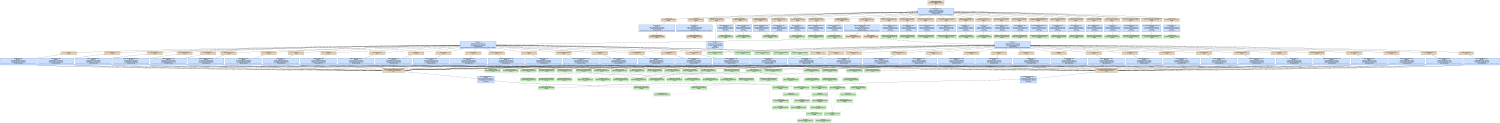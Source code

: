 digraph DreamCatcher {
   size = "10.000000,8.500000";
   concentrate = false;

   node [ shape = box, style = filled, color = "0.3 0.5 0.6", fillcolor = "0.3 0.2 0.9", fontname = "Monaco", fontsize = "9" ];
   n00001 [ label = "Release/DreamCatcher.app\n1fcf1aed332b95cb0cd5bf24de0829dc\nMissing", color = "0.1 0.5 0.5", fillcolor = "0.1 0.2 0.9", peripheries = 3 ];
   n00002 [ label = "Contents/Info.plist\nc8097ae74afd6f5ccbabd965fe4af973\nMissing", color = "0.1 0.5 0.5", fillcolor = "0.1 0.2 0.9" ];
   n00003 [ label = "DreamCatcher.build/Info.plist\n00000000000000000000000000000000\nMissing", color = "0.1 0.5 0.5", fillcolor = "0.1 0.2 0.9" ];
   n00004 [ label = "Contents/PkgInfo\n1898711c08ea311fb9b554847e3a1a85\nMissing", color = "0.1 0.5 0.5", fillcolor = "0.1 0.2 0.9" ];
   n00005 [ label = "DreamCatcher.build/PkgInfo\n00000000000000000000000000000000\nMissing", color = "0.1 0.5 0.5", fillcolor = "0.1 0.2 0.9" ];
   n00006 [ label = "Frameworks/AGRegex.framework\n171a45c9c15b287200cb28f7203f492d\nMissing", color = "0.1 0.5 0.5", fillcolor = "0.1 0.2 0.9" ];
   n00007 [ label = "DreamCatcher/AGRegex.framework[C]\n000000004375f11a00000000000000cc\nUpToDate" ];
   n00008 [ label = "English.lproj/MainMenu.nib\n26cc57f82ded7cca96f7ee790ce9d1d8\nMissing", color = "0.1 0.5 0.5", fillcolor = "0.1 0.2 0.9" ];
   n00009 [ label = "English.lproj/MainMenu.nib\n0000000043753cf80000000000000110\nUpToDate" ];
   n00010 [ label = "English.lproj/MyDocument.nib\nfaa8be9ebf49491e504dc2f5aa4f4d22\nMissing", color = "0.1 0.5 0.5", fillcolor = "0.1 0.2 0.9" ];
   n00011 [ label = "English.lproj/MyDocument.nib\n000000004308dd3f00000000000000cc\nUpToDate" ];
   n00012 [ label = "Resources/DreamCatcher.icns\n000000004308dd3e000000000000c2e4\nMissing", color = "0.1 0.5 0.5", fillcolor = "0.1 0.2 0.9" ];
   n00013 [ label = "DreamCatcher/DreamCatcher.icns\n000000004308dd3e000000000000c2e4\nUpToDate" ];
   n00014 [ label = "Resources/Credits.rtf\nbaaf8c137d96ff2e877dcd16c449e84e\nMissing", color = "0.1 0.5 0.5", fillcolor = "0.1 0.2 0.9" ];
   n00015 [ label = "DreamCatcher/Credits.rtf\n0000000043782c640000000000000187\nUpToDate" ];
   n00016 [ label = "Resources/DreamCatcher-Info.plist\n9a695a4586c6a251fb4a70a35ba59a80\nMissing", color = "0.1 0.5 0.5", fillcolor = "0.1 0.2 0.9" ];
   n00017 [ label = "DreamCatcher/DreamCatcher-Info.plist\n0000000044451ab5000000000000084d\nUpToDate" ];
   n00018 [ label = "English.lproj/Preferences.nib\n02b0cefbde687ec8fdce5df68cc43b8c\nMissing", color = "0.1 0.5 0.5", fillcolor = "0.1 0.2 0.9" ];
   n00019 [ label = "English.lproj/Preferences.nib\n00000000444873850000000000000110\nUpToDate" ];
   n00020 [ label = "ppc/MyDocument.o\n69d2977a4129f390bec770e290915349\nMissing", color = "0.1 0.5 0.5", fillcolor = "0.1 0.2 0.9" ];
   n00021 [ label = "Headers/AppKit.h\n000000004385bc150000000000001504\nUpToDate" ];
   n00022 [ label = "AppKit-ausahgauywlhbgcqekinalaiwwdd/AppKit.h.gch\n9d212daf88ebf1522377d479e9d5f62d\nMissing", color = "0.1 0.5 0.5", fillcolor = "0.1 0.2 0.9", peripheries = 3 ];
   n00023 [ label = "DreamCatcher/MyDocument.m\n00000000437539a20000000000007376\nUpToDate" ];
   n00024 [ label = "i386/MyDocument.o\n25a5b710b7bc48fbf38a244c84deb81e\nMissing", color = "0.1 0.5 0.5", fillcolor = "0.1 0.2 0.9" ];
   n00025 [ label = "AppKit-aqewydexorohcadavxupqzzvfews/AppKit.h.gch\n41f7ab6525cb5a28a404517ac83f670c\nMissing", color = "0.1 0.5 0.5", fillcolor = "0.1 0.2 0.9", peripheries = 3 ];
   n00026 [ label = "ppc/GUIMain.o\ndd79fa3ed39f18194fbcac1e5daba449\nMissing", color = "0.1 0.5 0.5", fillcolor = "0.1 0.2 0.9" ];
   n00027 [ label = "DreamCatcher/GUIMain.m\n0000000043e795f20000000000000078\nUpToDate" ];
   n00028 [ label = "i386/GUIMain.o\nfb8219e8f231a7dde3bca3c27d72b636\nMissing", color = "0.1 0.5 0.5", fillcolor = "0.1 0.2 0.9" ];
   n00029 [ label = "ppc/Page.o\n63a4b24d779cc7864440a760d3c81275\nMissing", color = "0.1 0.5 0.5", fillcolor = "0.1 0.2 0.9" ];
   n00030 [ label = "DreamCatcher/Page.m\n000000004308dd4100000000000001b5\nUpToDate" ];
   n00031 [ label = "i386/Page.o\n70e66a5a21efdc2bb07b2b4e28df729c\nMissing", color = "0.1 0.5 0.5", fillcolor = "0.1 0.2 0.9" ];
   n00032 [ label = "ppc/Spider.o\n0bbbf4c27b8386bec93d7175a0b8199f\nMissing", color = "0.1 0.5 0.5", fillcolor = "0.1 0.2 0.9" ];
   n00033 [ label = "DreamCatcher/Spider.m\n000000004470a15500000000000024ab\nUpToDate" ];
   n00034 [ label = "i386/Spider.o\ndd3943b2180d464a39d93ace637db90d\nMissing", color = "0.1 0.5 0.5", fillcolor = "0.1 0.2 0.9" ];
   n00035 [ label = "ppc/ConditionVariable.o\n93a6d2c1d1368985bcdb0eac62d2437f\nMissing", color = "0.1 0.5 0.5", fillcolor = "0.1 0.2 0.9" ];
   n00036 [ label = "DreamCatcher/ConditionVariable.m\n000000004470a11e0000000000000928\nUpToDate" ];
   n00037 [ label = "i386/ConditionVariable.o\n4af634f441c89df4d123e9bddbe09cef\nMissing", color = "0.1 0.5 0.5", fillcolor = "0.1 0.2 0.9" ];
   n00038 [ label = "ppc/Response.o\n1af30f0cd6406610e46403504225e01e\nMissing", color = "0.1 0.5 0.5", fillcolor = "0.1 0.2 0.9" ];
   n00039 [ label = "DreamCatcher/Response.m\n000000004308dd410000000000000118\nUpToDate" ];
   n00040 [ label = "i386/Response.o\n4bd59181034920d51169a4dd3184e224\nMissing", color = "0.1 0.5 0.5", fillcolor = "0.1 0.2 0.9" ];
   n00041 [ label = "ppc/ErrorResponse.o\nf2d295f26e956578372c90ec652e3c93\nMissing", color = "0.1 0.5 0.5", fillcolor = "0.1 0.2 0.9" ];
   n00042 [ label = "DreamCatcher/ErrorResponse.m\n000000004308dd3f00000000000001a8\nUpToDate" ];
   n00043 [ label = "i386/ErrorResponse.o\n78a772160d5fb767c5e531bf3988571b\nMissing", color = "0.1 0.5 0.5", fillcolor = "0.1 0.2 0.9" ];
   n00044 [ label = "ppc/FoundationWebClient.o\nbc7dee47df0cd4330ae1f79227608477\nMissing", color = "0.1 0.5 0.5", fillcolor = "0.1 0.2 0.9" ];
   n00045 [ label = "DreamCatcher/FoundationWebClient.m\n00000000444874320000000000003f9d\nUpToDate" ];
   n00046 [ label = "i386/FoundationWebClient.o\n9f8e1822a287fde78387ef9a35458def\nMissing", color = "0.1 0.5 0.5", fillcolor = "0.1 0.2 0.9" ];
   n00047 [ label = "ppc/UnknownTypeResponse.o\nd25191468f0384395c7193e4e1dabffa\nMissing", color = "0.1 0.5 0.5", fillcolor = "0.1 0.2 0.9" ];
   n00048 [ label = "DreamCatcher/UnknownTypeResponse.m\n000000004308dd4200000000000001f8\nUpToDate" ];
   n00049 [ label = "i386/UnknownTypeResponse.o\n5f76b71d17e8bb45d66e1fd68510b7d3\nMissing", color = "0.1 0.5 0.5", fillcolor = "0.1 0.2 0.9" ];
   n00050 [ label = "ppc/RobotsTxt.o\nff3bdc3cba28a601fc8864d538d8de55\nMissing", color = "0.1 0.5 0.5", fillcolor = "0.1 0.2 0.9" ];
   n00051 [ label = "DreamCatcher/RobotsTxt.m\n000000004339705100000000000013c2\nUpToDate" ];
   n00052 [ label = "i386/RobotsTxt.o\n5749b90acfa360383e60562d760b118e\nMissing", color = "0.1 0.5 0.5", fillcolor = "0.1 0.2 0.9" ];
   n00053 [ label = "ppc/DCProperties.o\nca30d320480f2230dafa1987ecf78ac7\nMissing", color = "0.1 0.5 0.5", fillcolor = "0.1 0.2 0.9" ];
   n00054 [ label = "DreamCatcher/DCProperties.m\n00000000444870c00000000000000436\nUpToDate" ];
   n00055 [ label = "i386/DCProperties.o\nfc37010971caa2b02be6a26f188f964a\nMissing", color = "0.1 0.5 0.5", fillcolor = "0.1 0.2 0.9" ];
   n00056 [ label = "ppc/Spellchecker.o\n6185ec45bdeeb967745f98de0a01e2f2\nMissing", color = "0.1 0.5 0.5", fillcolor = "0.1 0.2 0.9" ];
   n00057 [ label = "DreamCatcher/Spellchecker.m\n0000000043150dc40000000000001419\nUpToDate" ];
   n00058 [ label = "i386/Spellchecker.o\n06d774b5bfe836cb6b95964d4bdb2f7d\nMissing", color = "0.1 0.5 0.5", fillcolor = "0.1 0.2 0.9" ];
   n00059 [ label = "ppc/PreferencesController.o\n779cd6b56cecba1db572b521709c2aa9\nMissing", color = "0.1 0.5 0.5", fillcolor = "0.1 0.2 0.9" ];
   n00060 [ label = "DreamCatcher/PreferencesController.m\n000000004448745200000000000014df\nUpToDate" ];
   n00061 [ label = "i386/PreferencesController.o\nad38d4b9b953e4c7b73d51619839c0ea\nMissing", color = "0.1 0.5 0.5", fillcolor = "0.1 0.2 0.9" ];
   n00062 [ label = "ppc/DCTableView.o\n30a0b91602e8f134a5c3c95944d44124\nMissing", color = "0.1 0.5 0.5", fillcolor = "0.1 0.2 0.9" ];
   n00063 [ label = "DreamCatcher/DCTableView.m\n000000004308dd3e00000000000004ea\nUpToDate" ];
   n00064 [ label = "i386/DCTableView.o\ndc0bc2734b4a1f18a393e56ba45df362\nMissing", color = "0.1 0.5 0.5", fillcolor = "0.1 0.2 0.9" ];
   n00065 [ label = "ppc/EntityReference.o\na6efab6cc8b0deae5e5c7872fe8c51b7\nMissing", color = "0.1 0.5 0.5", fillcolor = "0.1 0.2 0.9" ];
   n00066 [ label = "DreamCatcher/EntityReference.m\n000000004308dd3f00000000000055cb\nUpToDate" ];
   n00067 [ label = "i386/EntityReference.o\n7518cb09a2d3080da08184a15281ad06\nMissing", color = "0.1 0.5 0.5", fillcolor = "0.1 0.2 0.9" ];
   n00068 [ label = "ppc/DCUtil.o\n5aa3bb2ca0430099d5afd92a8fee5b4c\nMissing", color = "0.1 0.5 0.5", fillcolor = "0.1 0.2 0.9" ];
   n00069 [ label = "DreamCatcher/DCUtil.m\n0000000043274f77000000000000033e\nUpToDate" ];
   n00070 [ label = "i386/DCUtil.o\n9c525eb127fb25e3ee9fd84d9227f554\nMissing", color = "0.1 0.5 0.5", fillcolor = "0.1 0.2 0.9" ];
   n00071 [ label = "ppc/DSFileTypeDrag.o\n084880a1da9eca6515315144d3cf3d82\nMissing", color = "0.1 0.5 0.5", fillcolor = "0.1 0.2 0.9" ];
   n00072 [ label = "DreamCatcher/DSFileTypeDrag.m\n00000000437538490000000000000ca8\nUpToDate" ];
   n00073 [ label = "i386/DSFileTypeDrag.o\nf9cfd2cff2cf7ad267d065454d7115ac\nMissing", color = "0.1 0.5 0.5", fillcolor = "0.1 0.2 0.9" ];
   n00074 [ label = "ppc/DSFolderDrag.o\nc37c52e07086d72dec6f0d6e8f87394f\nMissing", color = "0.1 0.5 0.5", fillcolor = "0.1 0.2 0.9" ];
   n00075 [ label = "DreamCatcher/DSFolderDrag.m\n00000000437538490000000000001e88\nUpToDate" ];
   n00076 [ label = "i386/DSFolderDrag.o\n5066621dc4b1c4e2de67ddbfcf487fa8\nMissing", color = "0.1 0.5 0.5", fillcolor = "0.1 0.2 0.9" ];
   n00077 [ label = "ppc/NSAppleScript+HandlerCalls.o\n02dce9d6fb7c4c4711e4c251f001e0d5\nMissing", color = "0.1 0.5 0.5", fillcolor = "0.1 0.2 0.9" ];
   n00078 [ label = "DreamCatcher/NSAppleScript+HandlerCalls.m\n0000000043752305000000000000078f\nUpToDate" ];
   n00079 [ label = "i386/NSAppleScript+HandlerCalls.o\n03880ee74cd62e9007ee400024b98d13\nMissing", color = "0.1 0.5 0.5", fillcolor = "0.1 0.2 0.9" ];
   n00080 [ label = "ppc/TidyHTMLParser.o\n56904f0e67e5d3bf4184ad4693c08754\nMissing", color = "0.1 0.5 0.5", fillcolor = "0.1 0.2 0.9" ];
   n00081 [ label = "DreamCatcher/TidyHTMLParser.m\n000000004470a2c20000000000000cfa\nUpToDate" ];
   n00082 [ label = "i386/TidyHTMLParser.o\n31e9d035a63a43c8cbea46af20f8c264\nMissing", color = "0.1 0.5 0.5", fillcolor = "0.1 0.2 0.9" ];
   n00083 [ label = "ppc/DreamCatcher\nddec45ed0a5233734962ee3892fd232d\nMissing", color = "0.1 0.5 0.5", fillcolor = "0.1 0.2 0.9" ];
   n00084 [ label = "Frameworks/WebKit.framework[C]\n00000000436acc7f00000000000000ee\nUpToDate" ];
   n00085 [ label = "Frameworks/CoreFoundation.framework[C]\n0000000042a51d7900000000000000cc\nUpToDate" ];
   n00086 [ label = "Frameworks/Quartz.framework[C]\n0000000042a51d8700000000000000ee\nUpToDate" ];
   n00087 [ label = "Frameworks/Cocoa.framework[C]\n0000000042a51d7b00000000000000cc\nUpToDate" ];
   n00088 [ label = "i386/DreamCatcher\n9954968cd827f1efcdd54dc200e4ff3b\nMissing", color = "0.1 0.5 0.5", fillcolor = "0.1 0.2 0.9" ];
   n00089 [ label = "MacOS/DreamCatcher\n77aca3cffed45deeeac215687d0833f4\nMissing", color = "0.1 0.5 0.5", fillcolor = "0.1 0.2 0.9" ];
   n00090 [ label = "DreamCatcher Help/correctingerrors.html\n08d1858319114cc2892e281d95c08744\nMissing", color = "0.1 0.5 0.5", fillcolor = "0.1 0.2 0.9" ];
   n00091 [ label = "DreamCatcher Help/correctingerrors.html\n0000000043782b1a00000000000011d9\nUpToDate" ];
   n00092 [ label = "DreamCatcher Help/Dictionaries.html\n51d3d52bbe39e4d706ab1fc955575a2d\nMissing", color = "0.1 0.5 0.5", fillcolor = "0.1 0.2 0.9" ];
   n00093 [ label = "DreamCatcher Help/Dictionaries.html\n000000004378224f00000000000009bf\nUpToDate" ];
   n00094 [ label = "DreamCatcher Help/DreamCatcher Help idx\n28fcbf10d67ec5a0b345829c2d563509\nMissing", color = "0.1 0.5 0.5", fillcolor = "0.1 0.2 0.9" ];
   n00095 [ label = "DreamCatcher Help/DreamCatcher Help idx\n000000004378224f0000000000003000\nUpToDate" ];
   n00096 [ label = "DreamCatcher Help/DreamCatcher Help.helpindex\nd3b3b646f1ef130f687456acc82483b5\nMissing", color = "0.1 0.5 0.5", fillcolor = "0.1 0.2 0.9" ];
   n00097 [ label = "DreamCatcher Help/DreamCatcher Help.helpindex\n000000004378224f00000000000039aa\nUpToDate" ];
   n00098 [ label = "DreamCatcher Help/empty.html\n5ca473c8ecc0a881acc5921ea541e788\nMissing", color = "0.1 0.5 0.5", fillcolor = "0.1 0.2 0.9" ];
   n00099 [ label = "DreamCatcher Help/empty.html\n000000004378224f0000000000000000\nUpToDate" ];
   n00100 [ label = "DreamCatcher Help/help.css\n22abe03744d4281816646b12f9b3117c\nMissing", color = "0.1 0.5 0.5", fillcolor = "0.1 0.2 0.9" ];
   n00101 [ label = "DreamCatcher Help/help.css\n000000004378224f00000000000009a6\nUpToDate" ];
   n00102 [ label = "DreamCatcher Help/ignoringerrors.html\nf7f27780e026ab67e94afe211ea03645\nMissing", color = "0.1 0.5 0.5", fillcolor = "0.1 0.2 0.9" ];
   n00103 [ label = "DreamCatcher Help/ignoringerrors.html\n0000000043782581000000000000061e\nUpToDate" ];
   n00104 [ label = "DreamCatcher Help/Introduction.html\n58125d73e663416548277aaf3e9120f2\nMissing", color = "0.1 0.5 0.5", fillcolor = "0.1 0.2 0.9" ];
   n00105 [ label = "DreamCatcher Help/Introduction.html\n00000000437824740000000000000733\nUpToDate" ];
   n00106 [ label = "DreamCatcher Help/modifyingthedictionary.html\n3d58483832d4d3d1f5f2c507cb2c9647\nMissing", color = "0.1 0.5 0.5", fillcolor = "0.1 0.2 0.9" ];
   n00107 [ label = "DreamCatcher Help/modifyingthedictionary.html\n00000000437829310000000000000544\nUpToDate" ];
   n00108 [ label = "DreamCatcher Help/preferences.html\nab8a22cdb13291e30ec164ea32726120\nMissing", color = "0.1 0.5 0.5", fillcolor = "0.1 0.2 0.9" ];
   n00109 [ label = "DreamCatcher Help/preferences.html\n0000000043782a470000000000000ecb\nUpToDate" ];
   n00110 [ label = "DreamCatcher Help/Reference.html\n052dc2a69007c827e748375e8ae8bfc5\nMissing", color = "0.1 0.5 0.5", fillcolor = "0.1 0.2 0.9" ];
   n00111 [ label = "DreamCatcher Help/Reference.html\n0000000043c1fcb40000000000000c43\nUpToDate" ];
   n00112 [ label = "DreamCatcher Help/spellchecking.html\n466e1c3e630b2339158544d88f75887d\nMissing", color = "0.1 0.5 0.5", fillcolor = "0.1 0.2 0.9" ];
   n00113 [ label = "DreamCatcher Help/spellchecking.html\n00000000437827520000000000000d84\nUpToDate" ];
   n00114 [ label = "DreamCatcher Help/top.html\ndc14eb2d1c8c45d1617b1385a5c32e58\nMissing", color = "0.1 0.5 0.5", fillcolor = "0.1 0.2 0.9" ];
   n00115 [ label = "DreamCatcher Help/top.html\n00000000437823670000000000000473\nUpToDate" ];
   n00116 [ label = "DreamCatcher Help/usingdreamcatcher.html\n9a54961a28cc54e4d8abfecb05b24fee\nMissing", color = "0.1 0.5 0.5", fillcolor = "0.1 0.2 0.9" ];
   n00117 [ label = "DreamCatcher Help/usingdreamcatcher.html\n0000000043782251000000000000031b\nUpToDate" ];
   n00118 [ label = "DreamCatcher Help/usingdreamcatcherframe.html\n231916cea1d2a48443b15c400dc7aba0\nMissing", color = "0.1 0.5 0.5", fillcolor = "0.1 0.2 0.9" ];
   n00119 [ label = "DreamCatcher Help/usingdreamcatcherframe.html\n00000000437825cb000000000000022f\nUpToDate" ];
   n00120 [ label = "HelpImages/Icon.png\nd0ce7a5b20e887120676da91faac857f\nMissing", color = "0.1 0.5 0.5", fillcolor = "0.1 0.2 0.9" ];
   n00121 [ label = "HelpImages/Icon.png\n00000000437822510000000000006591\nUpToDate" ];
   n00122 [ label = "DreamCatcher/MyDocument.h\n00000000437504440000000000000609\nUpToDate" ];
   n00123 [ label = "DreamCatcher/Spider.h\n000000004308dd41000000000000060a\nUpToDate" ];
   n00124 [ label = "DreamCatcher/Spellchecker.h\n000000004308dd410000000000000356\nUpToDate" ];
   n00125 [ label = "DreamCatcher/Page.h\n000000004308dd4100000000000000c6\nUpToDate" ];
   n00126 [ label = "DreamCatcher/DCProperties.h\n000000004308dd3e000000000000010d\nUpToDate" ];
   n00127 [ label = "DreamCatcher/PreferencesController.h\n00000000444872350000000000000274\nUpToDate" ];
   n00128 [ label = "DreamCatcher/NSAppleScript+HandlerCalls.h\n00000000437501f90000000000000284\nUpToDate" ];
   n00129 [ label = "DreamCatcher/ConditionVariable.h\n000000004308dd3e00000000000004fa\nUpToDate" ];
   n00130 [ label = "DreamCatcher/Response.h\n0000000043e7955b0000000000000089\nUpToDate" ];
   n00131 [ label = "DreamCatcher/FoundationWebClient.h\n0000000044450f2e000000000000049c\nUpToDate" ];
   n00132 [ label = "DreamCatcher/RobotsTxt.h\n000000004308dd410000000000000298\nUpToDate" ];
   n00133 [ label = "libkern/OSAtomic.h\n0000000042a51e3a0000000000001a14\nUpToDate" ];
   n00134 [ label = "include/pthread.h\n0000000042a51e3b00000000000038d4\nUpToDate" ];
   n00135 [ label = "DreamCatcher/ErrorResponse.h\n000000004308dd3f000000000000015a\nUpToDate" ];
   n00136 [ label = "Headers/AGRegex.h\n000000004375f11a0000000000003113\nUpToDate" ];
   n00137 [ label = "DreamCatcher/UnknownTypeResponse.h\n000000004308dd42000000000000016d\nUpToDate" ];
   n00138 [ label = "DreamCatcher/EntityReference.h\n000000004308dd3f0000000000000089\nUpToDate" ];
   n00139 [ label = "DreamCatcher/DCUtil.h\n0000000043274bdf0000000000000112\nUpToDate" ];
   n00140 [ label = "DreamCatcher/TidyHTMLParser.h\n0000000044450dd800000000000001be\nUpToDate" ];
   n00141 [ label = "DreamCatcher/DSFileTypeDrag.h\n0000000043753849000000000000039b\nUpToDate" ];
   n00142 [ label = "DreamCatcher/DCTableView.h\n000000004308dd3e000000000000008f\nUpToDate" ];
   n00143 [ label = "DreamCatcher/ProgressListener.h\n0000000043e795d40000000000000092\nUpToDate" ];
   n00144 [ label = "DreamCatcher/WebClient.h\n000000004308dd420000000000000264\nUpToDate" ];
   n00145 [ label = "include/_types.h\n0000000042a51e38000000000000063a\nUpToDate" ];
   n00146 [ label = "include/pthread_impl.h\n0000000042a51e3b0000000000000639\nUpToDate" ];
   n00147 [ label = "include/sched.h\n0000000042a51e3c000000000000055e\nUpToDate" ];
   n00148 [ label = "include/time.h\n0000000042a51e3c00000000000016dc\nUpToDate" ];
   n00149 [ label = "sys/cdefs.h\n0000000042a51e3c0000000000003314\nUpToDate" ];
   n00150 [ label = "sys/_types.h\n0000000042a51e3c0000000000001f2d\nUpToDate" ];
   n00151 [ label = "machine/_types.h\n0000000042a51e3a00000000000004b5\nUpToDate" ];
   n00152 [ label = "ppc/_types.h\n0000000042a51e3b000000000000100c\nUpToDate" ];
   n00153 [ label = "i386/_types.h\n0000000042a51e3a000000000000100f\nUpToDate" ];
   n00154 [ label = "machine/_limits.h\n0000000042a51e3a00000000000004b5\nUpToDate" ];
   n00155 [ label = "xlocale/_time.h\n0000000042a51e3c000000000000053a\nUpToDate" ];
   n00156 [ label = "ppc/_limits.h\n0000000042a51e3b000000000000042a\nUpToDate" ];
   n00157 [ label = "i386/_limits.h\n0000000042a51e3a000000000000042d\nUpToDate" ];
   n00158 [ label = "include/stddef.h\n0000000042c4ae8d0000000000003193\nUpToDate" ];
   n00159 [ label = "include/stdint.h\n0000000042a51e3a0000000000001a59\nUpToDate" ];
   n00160 [ label = "include/stdbool.h\n0000000042a51e3d0000000000000640\nUpToDate" ];
   n00161 [ label = "DreamCatcher/DSFolderDrag.h\n00000000437538490000000000000358\nUpToDate" ];

   node [ shape = box, style = "filled,bold", color = "0.7 0.5 0.7", fillcolor = "0.7 0.2 1.0", fontname = "Monaco", fontsize = "9" ];
   c00001 [ label = "PBXCp Info.plist <wt:0>\nwaitCount: 0\n00000000000000000000000000000000\n^ c8097ae74afd6f5ccbabd965fe4af973\n= c8097ae74afd6f5ccbabd965fe4af973\nIndirectlyNeedsToRun\nNeeds to run because at least one of the inputs to the command are scheduled to be updated.", color = "0.6 0.5 0.7", fillcolor = "0.6 0.2 1.0" ];
   c00002 [ label = "PBXCp PkgInfo <wt:0>\nwaitCount: 0\n00000000000000000000000000000000\n^ 1898711c08ea311fb9b554847e3a1a85\n= 1898711c08ea311fb9b554847e3a1a85\nIndirectlyNeedsToRun\nNeeds to run because at least one of the inputs to the command are scheduled to be updated.", color = "0.6 0.5 0.7", fillcolor = "0.6 0.2 1.0" ];
   c00003 [ label = "PBXCp AGRegex.framework <wt:2>\nwaitCount: 0\n000000004375f11a00000000000000cc\n^ 171a45c9822ed96800cb28f7203f49e1\n= 171a45c9c15b287200cb28f7203f492d\nNeedsToRun\n1 output is missing", color = "0.6 0.5 0.7", fillcolor = "0.6 0.2 1.0" ];
   c00004 [ label = "CpResource MainMenu.nib <wt:4>\nwaitCount: 0\n00000000000000000000000000000000\n^ 26cc57f82ded7cca96f7ee790ce9d1d8\n= 26cc57f82ded7cca96f7ee790ce9d1d8\nNeedsToRun\n1 output is missing", color = "0.6 0.5 0.7", fillcolor = "0.6 0.2 1.0" ];
   c00005 [ label = "CpResource MyDocument.nib <wt:4>\nwaitCount: 0\n00000000000000000000000000000000\n^ faa8be9ebf49491e504dc2f5aa4f4d22\n= faa8be9ebf49491e504dc2f5aa4f4d22\nNeedsToRun\n1 output is missing", color = "0.6 0.5 0.7", fillcolor = "0.6 0.2 1.0" ];
   c00006 [ label = "CpResource DreamCatcher.icns <wt:4>\nwaitCount: 0\n00000000000000000000000000000000\n^ 3342f4ffe83388f4a54d23670f837a72\n= 3342f4ffe83388f4a54d23670f837a72\nNeedsToRun\n1 output is missing", color = "0.6 0.5 0.7", fillcolor = "0.6 0.2 1.0" ];
   c00007 [ label = "CpResource Credits.rtf <wt:4>\nwaitCount: 0\n00000000000000000000000000000000\n^ baaf8c137d96ff2e877dcd16c449e84e\n= baaf8c137d96ff2e877dcd16c449e84e\nNeedsToRun\n1 output is missing", color = "0.6 0.5 0.7", fillcolor = "0.6 0.2 1.0" ];
   c00008 [ label = "CpResource DreamCatcher-Info.plist <wt:4>\nwaitCount: 0\n00000000000000000000000000000000\n^ 9a695a4586c6a251fb4a70a35ba59a80\n= 9a695a4586c6a251fb4a70a35ba59a80\nNeedsToRun\n1 output is missing", color = "0.6 0.5 0.7", fillcolor = "0.6 0.2 1.0" ];
   c00009 [ label = "CpResource Preferences.nib <wt:4>\nwaitCount: 0\n00000000000000000000000000000000\n^ 02b0cefbde687ec8fdce5df68cc43b8c\n= 02b0cefbde687ec8fdce5df68cc43b8c\nNeedsToRun\n1 output is missing", color = "0.6 0.5 0.7", fillcolor = "0.6 0.2 1.0" ];
   c00010 [ label = "CompileC MyDocument.o <wt:6>\nwaitCount: 0\n9d212daf8f39f71e2377d479e9d585d8\n^ f4f3bad5ce10048e9db0a49b7944d691\n= 69d2977a4129f390bec770e290915349\nIndirectlyNeedsToRun\nNeeds to run because at least one of the inputs to the command are scheduled to be updated.", color = "0.6 0.5 0.7", fillcolor = "0.6 0.2 1.0" ];
   c00011 [ label = "ProcessPCH AppKit.h.gch <wt:5>\nwaitCount: 0\n000000004385bc150000000000001504\n^ 9d212dafcb6e4d472377d479e9d5e329\n= 9d212daf88ebf1522377d479e9d5f62d\nNeedsToRun\n1 output is missing", color = "0.6 0.5 0.7", fillcolor = "0.6 0.2 1.0" ];
   c00012 [ label = "CompileC MyDocument.o <wt:6>\nwaitCount: 0\n41f7ab6522195c64a404517ac83f14f9\n^ 64521c7595a5149f578e75364ce1ace7\n= 25a5b710b7bc48fbf38a244c84deb81e\nIndirectlyNeedsToRun\nNeeds to run because at least one of the inputs to the command are scheduled to be updated.", color = "0.6 0.5 0.7", fillcolor = "0.6 0.2 1.0" ];
   c00013 [ label = "ProcessPCH AppKit.h.gch <wt:5>\nwaitCount: 0\n000000004385bc150000000000001504\n^ 41f7ab65664ee63da404517ac83f7208\n= 41f7ab6525cb5a28a404517ac83f670c\nNeedsToRun\n1 output is missing", color = "0.6 0.5 0.7", fillcolor = "0.6 0.2 1.0" ];
   c00014 [ label = "CompileC GUIMain.o <wt:6>\nwaitCount: 0\n9d212dafcb0c64a02377d479e9d5f655\n^ 4058d79118937cb96ccb7867b47e521c\n= dd79fa3ed39f18194fbcac1e5daba449\nIndirectlyNeedsToRun\nNeeds to run because at least one of the inputs to the command are scheduled to be updated.", color = "0.6 0.5 0.7", fillcolor = "0.6 0.2 1.0" ];
   c00015 [ label = "CompileC GUIMain.o <wt:6>\nwaitCount: 0\n41f7ab65662ccfdaa404517ac83f6774\n^ ba75b28d941d680747b8f2b8b54dd142\n= fb8219e8f231a7dde3bca3c27d72b636\nIndirectlyNeedsToRun\nNeeds to run because at least one of the inputs to the command are scheduled to be updated.", color = "0.6 0.5 0.7", fillcolor = "0.6 0.2 1.0" ];
   c00016 [ label = "CompileC Page.o <wt:6>\nwaitCount: 0\n9d212dafcb0c64092377d479e9d5f7d7\n^ fe859fe2bc90a38f673773193a1de5a2\n= 63a4b24d779cc7864440a760d3c81275\nIndirectlyNeedsToRun\nNeeds to run because at least one of the inputs to the command are scheduled to be updated.", color = "0.6 0.5 0.7", fillcolor = "0.6 0.2 1.0" ];
   c00017 [ label = "CompileC Page.o <wt:6>\nwaitCount: 0\n41f7ab65662ccf73a404517ac83f66f6\n^ 3111c13f47c31358147f7a34e0e0146a\n= 70e66a5a21efdc2bb07b2b4e28df729c\nIndirectlyNeedsToRun\nNeeds to run because at least one of the inputs to the command are scheduled to be updated.", color = "0.6 0.5 0.7", fillcolor = "0.6 0.2 1.0" ];
   c00018 [ label = "CompileC Spider.o <wt:6>\nwaitCount: 0\n9d212daf8850a70b2377d479e9d5fb2e\n^ 969ad96df3d321b5ea4aa50c496de2b1\n= 0bbbf4c27b8386bec93d7175a0b8199f\nIndirectlyNeedsToRun\nNeeds to run because at least one of the inputs to the command are scheduled to be updated.", color = "0.6 0.5 0.7", fillcolor = "0.6 0.2 1.0" ];
   c00019 [ label = "CompileC Spider.o <wt:6>\nwaitCount: 0\n41f7ab6525700c71a404517ac83f6a0f\n^ 9ccee8d73d7d4a3b9ddd6bb4ab42d302\n= dd3943b2180d464a39d93ace637db90d\nIndirectlyNeedsToRun\nNeeds to run because at least one of the inputs to the command are scheduled to be updated.", color = "0.6 0.5 0.7", fillcolor = "0.6 0.2 1.0" ];
   c00020 [ label = "CompileC ConditionVariable.o <wt:6>\nwaitCount: 0\n9d212daf8ff23dc52377d479e9d5d7fa\n^ 0e87ff6e5ec4b4409facdad58b079485\n= 93a6d2c1d1368985bcdb0eac62d2437f\nIndirectlyNeedsToRun\nNeeds to run because at least one of the inputs to the command are scheduled to be updated.", color = "0.6 0.5 0.7", fillcolor = "0.6 0.2 1.0" ];
   c00021 [ label = "CompileC ConditionVariable.o <wt:6>\nwaitCount: 0\n41f7ab6522d296bfa404517ac83f46db\n^ 0b019f91631a0b4b7527b8c713dfda34\n= 4af634f441c89df4d123e9bddbe09cef\nIndirectlyNeedsToRun\nNeeds to run because at least one of the inputs to the command are scheduled to be updated.", color = "0.6 0.5 0.7", fillcolor = "0.6 0.2 1.0" ];
   c00022 [ label = "CompileC Response.o <wt:6>\nwaitCount: 0\n9d212daf8804b9482377d479e9d5f7bc\n^ 87d222a35e44df58c713d729abf017a2\n= 1af30f0cd6406610e46403504225e01e\nIndirectlyNeedsToRun\nNeeds to run because at least one of the inputs to the command are scheduled to be updated.", color = "0.6 0.5 0.7", fillcolor = "0.6 0.2 1.0" ];
   c00023 [ label = "CompileC Response.o <wt:6>\nwaitCount: 0\n41f7ab6525241232a404517ac83f669d\n^ 0a223ae4266d32e7b56df5a7f9bb84b9\n= 4bd59181034920d51169a4dd3184e224\nIndirectlyNeedsToRun\nNeeds to run because at least one of the inputs to the command are scheduled to be updated.", color = "0.6 0.5 0.7", fillcolor = "0.6 0.2 1.0" ];
   c00024 [ label = "CompileC ErrorResponse.o <wt:6>\nwaitCount: 0\n9d212dafcb0c64092377d479e9d5f656\n^ 6ff3b85da5990171145b44958cfbcac5\n= f2d295f26e956578372c90ec652e3c93\nIndirectlyNeedsToRun\nNeeds to run because at least one of the inputs to the command are scheduled to be updated.", color = "0.6 0.5 0.7", fillcolor = "0.6 0.2 1.0" ];
   c00025 [ label = "CompileC ErrorResponse.o <wt:6>\nwaitCount: 0\n41f7ab65662ccf73a404517ac83f6777\n^ 3950d9736b73781461e160c5f1b7306c\n= 78a772160d5fb767c5e531bf3988571b\nIndirectlyNeedsToRun\nNeeds to run because at least one of the inputs to the command are scheduled to be updated.", color = "0.6 0.5 0.7", fillcolor = "0.6 0.2 1.0" ];
   c00026 [ label = "CompileC FoundationWebClient.o <wt:6>\nwaitCount: 0\n9d212daf885b7a1b2377d479e9d5f9f3\n^ 215cc3e85757ae28299623ebceb57d84\n= bc7dee47df0cd4330ae1f79227608477\nIndirectlyNeedsToRun\nNeeds to run because at least one of the inputs to the command are scheduled to be updated.", color = "0.6 0.5 0.7", fillcolor = "0.6 0.2 1.0" ];
   c00027 [ label = "CompileC FoundationWebClient.o <wt:6>\nwaitCount: 0\n41f7ab65257bd161a404517ac83f68d2\n^ de79b34787fc2c862783bee0fd7ae53d\n= 9f8e1822a287fde78387ef9a35458def\nIndirectlyNeedsToRun\nNeeds to run because at least one of the inputs to the command are scheduled to be updated.", color = "0.6 0.5 0.7", fillcolor = "0.6 0.2 1.0" ];
   c00028 [ label = "CompileC UnknownTypeResponse.o <wt:6>\nwaitCount: 0\n9d212dafcb0c64092377d479e9d5f631\n^ 4f70bce9440fe0307f06479d080f49cb\n= d25191468f0384395c7193e4e1dabffa\nIndirectlyNeedsToRun\nNeeds to run because at least one of the inputs to the command are scheduled to be updated.", color = "0.6 0.5 0.7", fillcolor = "0.6 0.2 1.0" ];
   c00029 [ label = "CompileC UnknownTypeResponse.o <wt:6>\nwaitCount: 0\n41f7ab65662ccf73a404517ac83f6710\n^ 1e811c7871c47436726a4eac4d2fd0c3\n= 5f76b71d17e8bb45d66e1fd68510b7d3\nIndirectlyNeedsToRun\nNeeds to run because at least one of the inputs to the command are scheduled to be updated.", color = "0.6 0.5 0.7", fillcolor = "0.6 0.2 1.0" ];
   c00030 [ label = "CompileC RobotsTxt.o <wt:6>\nwaitCount: 0\n9d212dafcb803bb92377d479e9d5d67b\n^ 621af19371a89db8dfffb0acd10d082e\n= ff3bdc3cba28a601fc8864d538d8de55\nIndirectlyNeedsToRun\nNeeds to run because at least one of the inputs to the command are scheduled to be updated.", color = "0.6 0.5 0.7", fillcolor = "0.6 0.2 1.0" ];
   c00031 [ label = "CompileC RobotsTxt.o <wt:6>\nwaitCount: 0\n41f7ab6566a090c3a404517ac83f475a\n^ 16be126fa903f0fb9a640757be3456d4\n= 5749b90acfa360383e60562d760b118e\nIndirectlyNeedsToRun\nNeeds to run because at least one of the inputs to the command are scheduled to be updated.", color = "0.6 0.5 0.7", fillcolor = "0.6 0.2 1.0" ];
   c00032 [ label = "CompileC DCProperties.o <wt:6>\nwaitCount: 0\n9d212daf8fab5cac2377d479e9d5f316\n^ 5711fe8fc7a47e9cf98dcdfe052279d1\n= ca30d320480f2230dafa1987ecf78ac7\nIndirectlyNeedsToRun\nNeeds to run because at least one of the inputs to the command are scheduled to be updated.", color = "0.6 0.5 0.7", fillcolor = "0.6 0.2 1.0" ];
   c00033 [ label = "CompileC DCProperties.o <wt:6>\nwaitCount: 0\n41f7ab65228bf7d6a404517ac83f6237\n^ bdc0aa6c534155668fe2f315d0b0f47d\n= fc37010971caa2b02be6a26f188f964a\nIndirectlyNeedsToRun\nNeeds to run because at least one of the inputs to the command are scheduled to be updated.", color = "0.6 0.5 0.7", fillcolor = "0.6 0.2 1.0" ];
   c00034 [ label = "CompileC Spellchecker.o <wt:6>\nwaitCount: 0\n9d212daf88f621242377d479e9d5e4dc\n^ fca4c1ea3518984357284ca7e3d4062e\n= 6185ec45bdeeb967745f98de0a01e2f2\nIndirectlyNeedsToRun\nNeeds to run because at least one of the inputs to the command are scheduled to be updated.", color = "0.6 0.5 0.7", fillcolor = "0.6 0.2 1.0" ];
   c00035 [ label = "CompileC Spellchecker.o <wt:6>\nwaitCount: 0\n41f7ab6525d68a5ea404517ac83f75fd\n^ 4720dfd09a3ebc95cf91c73783e45a80\n= 06d774b5bfe836cb6b95964d4bdb2f7d\nIndirectlyNeedsToRun\nNeeds to run because at least one of the inputs to the command are scheduled to be updated.", color = "0.6 0.5 0.7", fillcolor = "0.6 0.2 1.0" ];
   c00036 [ label = "CompileC PreferencesController.o <wt:6>\nwaitCount: 0\n9d212daf88ebf74a2377d479e9d5e21e\n^ eabdfb1ae4074d57960561589949c8b7\n= 779cd6b56cecba1db572b521709c2aa9\nIndirectlyNeedsToRun\nNeeds to run because at least one of the inputs to the command are scheduled to be updated.", color = "0.6 0.5 0.7", fillcolor = "0.6 0.2 1.0" ];
   c00037 [ label = "CompileC PreferencesController.o <wt:6>\nwaitCount: 0\n41f7ab6525cb5c30a404517ac83f733f\n^ eccf7fdc9c98b8f71339001b5006b3d5\n= ad38d4b9b953e4c7b73d51619839c0ea\nIndirectlyNeedsToRun\nNeeds to run because at least one of the inputs to the command are scheduled to be updated.", color = "0.6 0.5 0.7", fillcolor = "0.6 0.2 1.0" ];
   c00038 [ label = "CompileC DCTableView.o <wt:6>\nwaitCount: 0\n9d212daf88ebf1522377d479e9d5f248\n^ ad8194b98a03006686b41d20ad01b36c\n= 30a0b91602e8f134a5c3c95944d44124\nIndirectlyNeedsToRun\nNeeds to run because at least one of the inputs to the command are scheduled to be updated.", color = "0.6 0.5 0.7", fillcolor = "0.6 0.2 1.0" ];
   c00039 [ label = "CompileC DCTableView.o <wt:6>\nwaitCount: 0\n41f7ab6525cb5a28a404517ac83f6369\n^ 9dfc69166e8145300797b4116c62900b\n= dc0bc2734b4a1f18a393e56ba45df362\nIndirectlyNeedsToRun\nNeeds to run because at least one of the inputs to the command are scheduled to be updated.", color = "0.6 0.5 0.7", fillcolor = "0.6 0.2 1.0" ];
   c00040 [ label = "CompileC EntityReference.o <wt:6>\nwaitCount: 0\n9d212daf88ebf1522377d479e9d5a36f\n^ 3bce86c3405b2ffc7d2bac0b1759f2d8\n= a6efab6cc8b0deae5e5c7872fe8c51b7\nIndirectlyNeedsToRun\nNeeds to run because at least one of the inputs to the command are scheduled to be updated.", color = "0.6 0.5 0.7", fillcolor = "0.6 0.2 1.0" ];
   c00041 [ label = "CompileC EntityReference.o <wt:6>\nwaitCount: 0\n41f7ab6525cb5a28a404517ac83f324e\n^ 34ef606c871852250485d5db9abe9f48\n= 7518cb09a2d3080da08184a15281ad06\nIndirectlyNeedsToRun\nNeeds to run because at least one of the inputs to the command are scheduled to be updated.", color = "0.6 0.5 0.7", fillcolor = "0.6 0.2 1.0" ];
   c00042 [ label = "CompileC DCUtil.o <wt:6>\nwaitCount: 0\n9d212dafcbe328c42377d479e9d5f50c\n^ c78296836ba0285df6d80d53663bae40\n= 5aa3bb2ca0430099d5afd92a8fee5b4c\nIndirectlyNeedsToRun\nNeeds to run because at least one of the inputs to the command are scheduled to be updated.", color = "0.6 0.5 0.7", fillcolor = "0.6 0.2 1.0" ];
   c00043 [ label = "CompileC DCUtil.o <wt:6>\nwaitCount: 0\n41f7ab6566c383bea404517ac83f642d\n^ dda5f5d44138a65d4a9b89375a189179\n= 9c525eb127fb25e3ee9fd84d9227f554\nIndirectlyNeedsToRun\nNeeds to run because at least one of the inputs to the command are scheduled to be updated.", color = "0.6 0.5 0.7", fillcolor = "0.6 0.2 1.0" ];
   c00044 [ label = "CompileC DSFileTypeDrag.o <wt:6>\nwaitCount: 0\n9d212dafcb9ec91b2377d479e9d5fa46\n^ 9569ad0e1100037e3646853d3a1ac7c4\n= 084880a1da9eca6515315144d3cf3d82\nIndirectlyNeedsToRun\nNeeds to run because at least one of the inputs to the command are scheduled to be updated.", color = "0.6 0.5 0.7", fillcolor = "0.6 0.2 1.0" ];
   c00045 [ label = "CompileC DSFileTypeDrag.o <wt:6>\nwaitCount: 0\n41f7ab6566be6261a404517ac83f6b67\n^ b83879aa947118b3c3d4343f854e7ecb\n= f9cfd2cff2cf7ad267d065454d7115ac\nIndirectlyNeedsToRun\nNeeds to run because at least one of the inputs to the command are scheduled to be updated.", color = "0.6 0.5 0.7", fillcolor = "0.6 0.2 1.0" ];
   c00046 [ label = "CompileC DSFolderDrag.o <wt:6>\nwaitCount: 0\n9d212daf88ebf1522377d479e9d5ebfd\n^ 5e5d7f4ff86d267fcf18d9176652d2b2\n= c37c52e07086d72dec6f0d6e8f87394f\nIndirectlyNeedsToRun\nNeeds to run because at least one of the inputs to the command are scheduled to be updated.", color = "0.6 0.5 0.7", fillcolor = "0.6 0.2 1.0" ];
   c00047 [ label = "CompileC DSFolderDrag.o <wt:6>\nwaitCount: 0\n41f7ab6525cb5a28a404517ac83f7adc\n^ 1191c978e17a9eca7a638cc507770574\n= 5066621dc4b1c4e2de67ddbfcf487fa8\nIndirectlyNeedsToRun\nNeeds to run because at least one of the inputs to the command are scheduled to be updated.", color = "0.6 0.5 0.7", fillcolor = "0.6 0.2 1.0" ];
   c00048 [ label = "CompileC NSAppleScript+HandlerCalls.o <wt:6>\nwaitCount: 0\n9d212daf88ebd3ae2377d479e9d5f326\n^ 9ffdc47973979fe93293162819d413f3\n= 02dce9d6fb7c4c4711e4c251f001e0d5\nIndirectlyNeedsToRun\nNeeds to run because at least one of the inputs to the command are scheduled to be updated.", color = "0.6 0.5 0.7", fillcolor = "0.6 0.2 1.0" ];
   c00049 [ label = "CompileC NSAppleScript+HandlerCalls.o <wt:6>\nwaitCount: 0\n41f7ab6525cb78d4a404517ac83f6207\n^ 427fa582691d5644a3ea117aec86ef14\n= 03880ee74cd62e9007ee400024b98d13\nIndirectlyNeedsToRun\nNeeds to run because at least one of the inputs to the command are scheduled to be updated.", color = "0.6 0.5 0.7", fillcolor = "0.6 0.2 1.0" ];
   c00050 [ label = "CompileC TidyHTMLParser.o <wt:6>\nwaitCount: 0\n9d212dafcc7419002377d479e9d5fcd3\n^ cbb162a1ab91cabf62f3793f7a157b87\n= 56904f0e67e5d3bf4184ad4693c08754\nIndirectlyNeedsToRun\nNeeds to run because at least one of the inputs to the command are scheduled to be updated.", color = "0.6 0.5 0.7", fillcolor = "0.6 0.2 1.0" ];
   c00051 [ label = "CompileC TidyHTMLParser.o <wt:6>\nwaitCount: 0\n41f7ab656154b27aa404517ac83f6df2\n^ 701e7b50c76ef1b26fee17d5e8c7af96\n= 31e9d035a63a43c8cbea46af20f8c264\nIndirectlyNeedsToRun\nNeeds to run because at least one of the inputs to the command are scheduled to be updated.", color = "0.6 0.5 0.7", fillcolor = "0.6 0.2 1.0" ];
   c00052 [ label = "Ld DreamCatcher <wt:6>\nwaitCount: 0\nb999f4d69a407a4e2554f81e99a4ec03\n^ 6475b13b9012493d6c3616260b59cf2e\n= ddec45ed0a5233734962ee3892fd232d\nIndirectlyNeedsToRun\nNeeds to run because at least one of the inputs to the command are scheduled to be updated.", color = "0.6 0.5 0.7", fillcolor = "0.6 0.2 1.0" ];
   c00053 [ label = "Ld DreamCatcher <wt:6>\nwaitCount: 0\n649cde886e46e85998c22e218e523089\n^ fdc84804b66119b6551763e38eb6cfb2\n= 9954968cd827f1efcdd54dc200e4ff3b\nIndirectlyNeedsToRun\nNeeds to run because at least one of the inputs to the command are scheduled to be updated.", color = "0.6 0.5 0.7", fillcolor = "0.6 0.2 1.0" ];
   c00054 [ label = "CreateUniversalBinary DreamCatcher <wt:6>\nwaitCount: 0\n44b8d361d275c29c84b7a3fa9219dc16\n^ 331470ae2ca19f726e75b692ef11efe2\n= 77aca3cffed45deeeac215687d0833f4\nIndirectlyNeedsToRun\nNeeds to run because at least one of the inputs to the command are scheduled to be updated.", color = "0.6 0.5 0.7", fillcolor = "0.6 0.2 1.0" ];
   c00055 [ label = "PBXCp correctingerrors.html <wt:10>\nwaitCount: 0\n0000000043782b1a00000000000011d9\n^ 08d185835a6967d8892e281d95c0969d\n= 08d1858319114cc2892e281d95c08744\nNeedsToRun\n1 output is missing", color = "0.6 0.5 0.7", fillcolor = "0.6 0.2 1.0" ];
   c00056 [ label = "PBXCp Dictionaries.html <wt:10>\nwaitCount: 0\n000000004378224f00000000000009bf\n^ 51d3d52bfd41c69806ab1fc955575392\n= 51d3d52bbe39e4d706ab1fc955575a2d\nNeedsToRun\n1 output is missing", color = "0.6 0.5 0.7", fillcolor = "0.6 0.2 1.0" ];
   c00057 [ label = "PBXCp \"DreamCatcher Help idx\" <wt:10>\nwaitCount: 0\n000000004378224f0000000000003000\n^ 28fcbf109506e7efb345829c2d560509\n= 28fcbf10d67ec5a0b345829c2d563509\nNeedsToRun\n1 output is missing", color = "0.6 0.5 0.7", fillcolor = "0.6 0.2 1.0" ];
   c00058 [ label = "PBXCp \"DreamCatcher Help.helpindex\" <wt:10>\nwaitCount: 0\n000000004378224f00000000000039aa\n^ d3b3b646b2973140687456acc824ba1f\n= d3b3b646f1ef130f687456acc82483b5\nNeedsToRun\n1 output is missing", color = "0.6 0.5 0.7", fillcolor = "0.6 0.2 1.0" ];
   c00059 [ label = "PBXCp empty.html <wt:10>\nwaitCount: 0\n000000004378224f0000000000000000\n^ 5ca473c8afb88aceacc5921ea541e788\n= 5ca473c8ecc0a881acc5921ea541e788\nNeedsToRun\n1 output is missing", color = "0.6 0.5 0.7", fillcolor = "0.6 0.2 1.0" ];
   c00060 [ label = "PBXCp help.css <wt:10>\nwaitCount: 0\n000000004378224f00000000000009a6\n^ 22abe03707ac0a5716646b12f9b318da\n= 22abe03744d4281816646b12f9b3117c\nNeedsToRun\n1 output is missing", color = "0.6 0.5 0.7", fillcolor = "0.6 0.2 1.0" ];
   c00061 [ label = "PBXCp ignoringerrors.html <wt:10>\nwaitCount: 0\n0000000043782581000000000000061e\n^ f7f27780a35e8ee6e94afe211ea0305b\n= f7f27780e026ab67e94afe211ea03645\nNeedsToRun\n1 output is missing", color = "0.6 0.5 0.7", fillcolor = "0.6 0.2 1.0" ];
   c00062 [ label = "PBXCp Introduction.html <wt:10>\nwaitCount: 0\n00000000437824740000000000000733\n^ 58125d73a51b651148277aaf3e9127c1\n= 58125d73e663416548277aaf3e9120f2\nNeedsToRun\n1 output is missing", color = "0.6 0.5 0.7", fillcolor = "0.6 0.2 1.0" ];
   c00063 [ label = "PBXCp modifyingthedictionary.html <wt:10>\nwaitCount: 0\n00000000437829310000000000000544\n^ 3d58483871acfae0f5f2c507cb2c9303\n= 3d58483832d4d3d1f5f2c507cb2c9647\nNeedsToRun\n1 output is missing", color = "0.6 0.5 0.7", fillcolor = "0.6 0.2 1.0" ];
   c00064 [ label = "PBXCp preferences.html <wt:10>\nwaitCount: 0\n0000000043782a470000000000000ecb\n^ ab8a22cdf24abba40ec164ea32726feb\n= ab8a22cdb13291e30ec164ea32726120\nNeedsToRun\n1 output is missing", color = "0.6 0.5 0.7", fillcolor = "0.6 0.2 1.0" ];
   c00065 [ label = "PBXCp Reference.html <wt:10>\nwaitCount: 0\n0000000043c1fcb40000000000000c43\n^ 052dc2a6d3c63493e748375e8ae8b386\n= 052dc2a69007c827e748375e8ae8bfc5\nNeedsToRun\n1 output is missing", color = "0.6 0.5 0.7", fillcolor = "0.6 0.2 1.0" ];
   c00066 [ label = "PBXCp spellchecking.html <wt:10>\nwaitCount: 0\n00000000437827520000000000000d84\n^ 466e1c3e2073046b158544d88f7585f9\n= 466e1c3e630b2339158544d88f75887d\nNeedsToRun\n1 output is missing", color = "0.6 0.5 0.7", fillcolor = "0.6 0.2 1.0" ];
   c00067 [ label = "PBXCp top.html <wt:10>\nwaitCount: 0\n00000000437823670000000000000473\n^ dc14eb2d5ff466b6617b1385a5c32a2b\n= dc14eb2d1c8c45d1617b1385a5c32e58\nNeedsToRun\n1 output is missing", color = "0.6 0.5 0.7", fillcolor = "0.6 0.2 1.0" ];
   c00068 [ label = "PBXCp usingdreamcatcher.html <wt:10>\nwaitCount: 0\n0000000043782251000000000000031b\n^ 9a54961a6bb476b5d8abfecb05b24cf5\n= 9a54961a28cc54e4d8abfecb05b24fee\nNeedsToRun\n1 output is missing", color = "0.6 0.5 0.7", fillcolor = "0.6 0.2 1.0" ];
   c00069 [ label = "PBXCp usingdreamcatcherframe.html <wt:10>\nwaitCount: 0\n00000000437825cb000000000000022f\n^ 231916cee2aa814f43b15c400dc7a98f\n= 231916cea1d2a48443b15c400dc7aba0\nNeedsToRun\n1 output is missing", color = "0.6 0.5 0.7", fillcolor = "0.6 0.2 1.0" ];
   c00070 [ label = "PBXCp Icon.png <wt:12>\nwaitCount: 0\n00000000437822510000000000006591\n^ d0ce7a5b6390a5430676da91faace0ee\n= d0ce7a5b20e887120676da91faac857f\nNeedsToRun\n1 output is missing", color = "0.6 0.5 0.7", fillcolor = "0.6 0.2 1.0" ];
   c00071 [ label = "PBXCp DreamCatcher.icns <wt:14>\nwaitCount: 0\n000000004308dd3e000000000000c2e4\n^ 3342f4ffe83388f4a54d23670f837a72\n= 3342f4ffab3b55caa54d23670f83b896\nNeedsToRun\n1 output is missing", color = "0.6 0.5 0.7", fillcolor = "0.6 0.2 1.0" ];
   c00072 [ label = "Touch DreamCatcher.app <wt:15>\nwaitCount: 0\n5d91590b217cb21265c55b239a3648b7\n^ 425e43e6125727d96910e407443e616b\n= 1fcf1aed332b95cb0cd5bf24de0829dc\nIndirectlyNeedsToRun\nNeeds to run because at least one of the inputs to the command are scheduled to be updated.", color = "0.6 0.5 0.7", fillcolor = "0.6 0.2 1.0" ];

   edge [ style = solid, color = black, arrowhead = none, arrowtail = normal ];
   n00001 -> { c00072 };
   n00002 -> { c00001 };
   n00004 -> { c00002 };
   n00006 -> { c00003 };
   n00008 -> { c00004 };
   n00010 -> { c00005 };
   n00012 -> { c00006 c00071 };
   n00014 -> { c00007 };
   n00016 -> { c00008 };
   n00018 -> { c00009 };
   n00020 -> { c00010 };
   n00022 -> { c00011 };
   n00024 -> { c00012 };
   n00025 -> { c00013 };
   n00026 -> { c00014 };
   n00028 -> { c00015 };
   n00029 -> { c00016 };
   n00031 -> { c00017 };
   n00032 -> { c00018 };
   n00034 -> { c00019 };
   n00035 -> { c00020 };
   n00037 -> { c00021 };
   n00038 -> { c00022 };
   n00040 -> { c00023 };
   n00041 -> { c00024 };
   n00043 -> { c00025 };
   n00044 -> { c00026 };
   n00046 -> { c00027 };
   n00047 -> { c00028 };
   n00049 -> { c00029 };
   n00050 -> { c00030 };
   n00052 -> { c00031 };
   n00053 -> { c00032 };
   n00055 -> { c00033 };
   n00056 -> { c00034 };
   n00058 -> { c00035 };
   n00059 -> { c00036 };
   n00061 -> { c00037 };
   n00062 -> { c00038 };
   n00064 -> { c00039 };
   n00065 -> { c00040 };
   n00067 -> { c00041 };
   n00068 -> { c00042 };
   n00070 -> { c00043 };
   n00071 -> { c00044 };
   n00073 -> { c00045 };
   n00074 -> { c00046 };
   n00076 -> { c00047 };
   n00077 -> { c00048 };
   n00079 -> { c00049 };
   n00080 -> { c00050 };
   n00082 -> { c00051 };
   n00083 -> { c00052 };
   n00088 -> { c00053 };
   n00089 -> { c00054 };
   n00090 -> { c00055 };
   n00092 -> { c00056 };
   n00094 -> { c00057 };
   n00096 -> { c00058 };
   n00098 -> { c00059 };
   n00100 -> { c00060 };
   n00102 -> { c00061 };
   n00104 -> { c00062 };
   n00106 -> { c00063 };
   n00108 -> { c00064 };
   n00110 -> { c00065 };
   n00112 -> { c00066 };
   n00114 -> { c00067 };
   n00116 -> { c00068 };
   n00118 -> { c00069 };
   n00120 -> { c00070 };
   c00001 -> { n00003 };
   c00002 -> { n00005 n00005 };
   c00003 -> { n00007 };
   c00004 -> { n00009 n00009 };
   c00005 -> { n00011 n00011 };
   c00006 -> { n00013 n00013 };
   c00007 -> { n00015 n00015 };
   c00008 -> { n00017 n00017 };
   c00009 -> { n00019 n00019 };
   c00010 -> { n00022 n00023 };
   c00011 -> { n00021 };
   c00012 -> { n00025 n00023 };
   c00013 -> { n00021 };
   c00014 -> { n00022 n00027 };
   c00015 -> { n00025 n00027 };
   c00016 -> { n00022 n00030 };
   c00017 -> { n00025 n00030 };
   c00018 -> { n00022 n00033 };
   c00019 -> { n00025 n00033 };
   c00020 -> { n00022 n00036 };
   c00021 -> { n00025 n00036 };
   c00022 -> { n00022 n00039 };
   c00023 -> { n00025 n00039 };
   c00024 -> { n00022 n00042 };
   c00025 -> { n00025 n00042 };
   c00026 -> { n00022 n00045 };
   c00027 -> { n00025 n00045 };
   c00028 -> { n00022 n00048 };
   c00029 -> { n00025 n00048 };
   c00030 -> { n00022 n00051 };
   c00031 -> { n00025 n00051 };
   c00032 -> { n00022 n00054 };
   c00033 -> { n00025 n00054 };
   c00034 -> { n00022 n00057 };
   c00035 -> { n00025 n00057 };
   c00036 -> { n00022 n00060 };
   c00037 -> { n00025 n00060 };
   c00038 -> { n00022 n00063 };
   c00039 -> { n00025 n00063 };
   c00040 -> { n00022 n00066 };
   c00041 -> { n00025 n00066 };
   c00042 -> { n00022 n00069 };
   c00043 -> { n00025 n00069 };
   c00044 -> { n00022 n00072 };
   c00045 -> { n00025 n00072 };
   c00046 -> { n00022 n00075 };
   c00047 -> { n00025 n00075 };
   c00048 -> { n00022 n00078 };
   c00049 -> { n00025 n00078 };
   c00050 -> { n00022 n00081 };
   c00051 -> { n00025 n00081 };
   c00052 -> { n00020 n00026 n00029 n00032 n00035 n00038 n00041 n00044 n00047 n00050 n00053 n00056 n00059 n00062 n00065 n00068 n00071 n00074 n00077 n00080 n00084 n00085 n00086 n00087 n00007 };
   c00053 -> { n00024 n00028 n00031 n00034 n00037 n00040 n00043 n00046 n00049 n00052 n00055 n00058 n00061 n00064 n00067 n00070 n00073 n00076 n00079 n00082 n00084 n00085 n00086 n00087 n00007 };
   c00054 -> { n00083 n00088 };
   c00055 -> { n00091 };
   c00056 -> { n00093 };
   c00057 -> { n00095 };
   c00058 -> { n00097 };
   c00059 -> { n00099 };
   c00060 -> { n00101 };
   c00061 -> { n00103 };
   c00062 -> { n00105 };
   c00063 -> { n00107 };
   c00064 -> { n00109 };
   c00065 -> { n00111 };
   c00066 -> { n00113 };
   c00067 -> { n00115 };
   c00068 -> { n00117 };
   c00069 -> { n00119 };
   c00070 -> { n00121 };
   c00071 -> { n00013 };
   c00072 -> { n00002 n00004 n00006 n00008 n00010 n00012 n00014 n00016 n00018 n00089 n00090 n00092 n00094 n00096 n00098 n00100 n00102 n00104 n00106 n00108 n00110 n00112 n00114 n00116 n00118 n00120 n00012 };

   edge [ style = solid, color = gray60, arrowhead = none, arrowtail = normal ];
   n00023 -> { n00122 n00123 n00124 n00125 n00126 n00127 n00128 };
   n00030 -> { n00125 };
   n00033 -> { n00123 n00129 n00130 n00125 n00131 n00132 n00126 n00133 n00134 };
   n00036 -> { n00129 n00133 n00134 };
   n00039 -> { n00130 };
   n00042 -> { n00135 };
   n00045 -> { n00131 n00136 n00135 n00137 n00125 n00126 n00138 n00139 n00140 };
   n00048 -> { n00137 };
   n00051 -> { n00132 n00136 n00126 n00139 };
   n00054 -> { n00126 };
   n00057 -> { n00124 n00125 n00123 n00126 };
   n00060 -> { n00127 n00126 n00124 n00141 };
   n00063 -> { n00142 };
   n00066 -> { n00138 };
   n00069 -> { n00139 n00126 };
   n00072 -> { n00141 };
   n00075 -> { n00161 };
   n00078 -> { n00128 };
   n00081 -> { n00140 n00126 n00125 };
   n00122 -> { n00143 };
   n00123 -> { n00144 n00143 };
   n00125 -> { n00130 };
   n00129 -> { n00134 };
   n00131 -> { n00144 };
   n00133 -> { n00158 n00149 n00159 n00160 };
   n00134 -> { n00145 n00146 n00147 n00148 n00149 };
   n00135 -> { n00130 };
   n00137 -> { n00130 };
   n00140 -> { n00131 };
   n00141 -> { n00161 };
   n00145 -> { n00150 };
   n00147 -> { n00146 n00149 };
   n00148 -> { n00145 n00154 n00149 n00155 };
   n00150 -> { n00149 n00151 };
   n00151 -> { n00152 n00153 };
   n00154 -> { n00156 n00157 };
   n00158 -> { n00150 };
}
